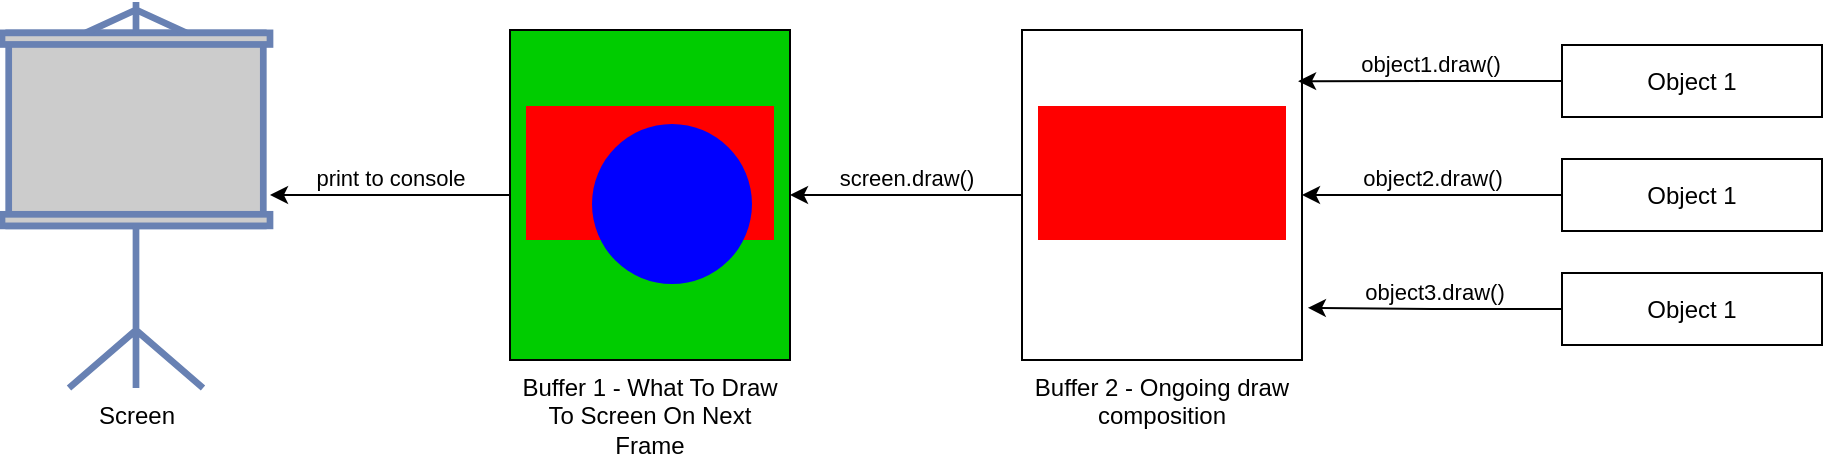 <mxfile version="13.0.3" type="device"><diagram id="psP0kRol6xtN7DjyxhLf" name="Page-1"><mxGraphModel dx="1402" dy="581" grid="0" gridSize="10" guides="1" tooltips="1" connect="1" arrows="1" fold="1" page="0" pageScale="1" pageWidth="827" pageHeight="1169" math="0" shadow="0"><root><mxCell id="0"/><mxCell id="1" parent="0"/><mxCell id="gSiwPY9VmQPqs5GgG4SY-4" value="Screen" style="fontColor=#000000;verticalAlign=top;verticalLabelPosition=bottom;labelPosition=center;align=center;html=1;outlineConnect=0;fillColor=#CCCCCC;strokeColor=#6881B3;gradientColor=none;gradientDirection=north;strokeWidth=2;shape=mxgraph.networks.video_projector_screen;" vertex="1" parent="1"><mxGeometry x="-222" y="101" width="134" height="193" as="geometry"/></mxCell><mxCell id="gSiwPY9VmQPqs5GgG4SY-7" value="print to console" style="edgeStyle=orthogonalEdgeStyle;rounded=0;orthogonalLoop=1;jettySize=auto;html=1;fontColor=#000000;labelPosition=center;verticalLabelPosition=top;align=center;verticalAlign=bottom;" edge="1" parent="1" source="gSiwPY9VmQPqs5GgG4SY-5" target="gSiwPY9VmQPqs5GgG4SY-4"><mxGeometry relative="1" as="geometry"/></mxCell><mxCell id="gSiwPY9VmQPqs5GgG4SY-5" value="Buffer 1 - What To Draw To Screen On Next Frame" style="rounded=0;whiteSpace=wrap;html=1;fontColor=#000000;verticalAlign=top;labelPosition=center;verticalLabelPosition=bottom;align=center;fillColor=#00CC00;" vertex="1" parent="1"><mxGeometry x="32" y="115" width="140" height="165" as="geometry"/></mxCell><mxCell id="gSiwPY9VmQPqs5GgG4SY-8" value="screen.draw()" style="edgeStyle=orthogonalEdgeStyle;rounded=0;orthogonalLoop=1;jettySize=auto;html=1;fontColor=#000000;labelPosition=center;verticalLabelPosition=top;align=center;verticalAlign=bottom;" edge="1" parent="1" source="gSiwPY9VmQPqs5GgG4SY-6" target="gSiwPY9VmQPqs5GgG4SY-5"><mxGeometry relative="1" as="geometry"/></mxCell><mxCell id="gSiwPY9VmQPqs5GgG4SY-6" value="Buffer 2 - Ongoing draw composition" style="rounded=0;whiteSpace=wrap;html=1;fontColor=#000000;verticalAlign=top;labelPosition=center;verticalLabelPosition=bottom;align=center;" vertex="1" parent="1"><mxGeometry x="288" y="115" width="140" height="165" as="geometry"/></mxCell><mxCell id="gSiwPY9VmQPqs5GgG4SY-13" value="object1.draw()" style="edgeStyle=orthogonalEdgeStyle;rounded=0;orthogonalLoop=1;jettySize=auto;html=1;entryX=0.986;entryY=0.155;entryDx=0;entryDy=0;entryPerimeter=0;fontColor=#000000;labelPosition=center;verticalLabelPosition=top;align=center;verticalAlign=bottom;" edge="1" parent="1" source="gSiwPY9VmQPqs5GgG4SY-10" target="gSiwPY9VmQPqs5GgG4SY-6"><mxGeometry relative="1" as="geometry"/></mxCell><mxCell id="gSiwPY9VmQPqs5GgG4SY-10" value="Object 1" style="rounded=0;whiteSpace=wrap;html=1;fontColor=#000000;" vertex="1" parent="1"><mxGeometry x="558" y="122.5" width="130" height="36" as="geometry"/></mxCell><mxCell id="gSiwPY9VmQPqs5GgG4SY-14" value="object2.draw()" style="edgeStyle=orthogonalEdgeStyle;rounded=0;orthogonalLoop=1;jettySize=auto;html=1;entryX=1;entryY=0.5;entryDx=0;entryDy=0;fontColor=#000000;labelPosition=center;verticalLabelPosition=top;align=center;verticalAlign=bottom;" edge="1" parent="1" source="gSiwPY9VmQPqs5GgG4SY-11" target="gSiwPY9VmQPqs5GgG4SY-6"><mxGeometry relative="1" as="geometry"/></mxCell><mxCell id="gSiwPY9VmQPqs5GgG4SY-11" value="Object 1" style="rounded=0;whiteSpace=wrap;html=1;fontColor=#000000;" vertex="1" parent="1"><mxGeometry x="558" y="179.5" width="130" height="36" as="geometry"/></mxCell><mxCell id="gSiwPY9VmQPqs5GgG4SY-15" value="object3.draw()" style="edgeStyle=orthogonalEdgeStyle;rounded=0;orthogonalLoop=1;jettySize=auto;html=1;entryX=1.021;entryY=0.842;entryDx=0;entryDy=0;entryPerimeter=0;fontColor=#000000;labelPosition=center;verticalLabelPosition=top;align=center;verticalAlign=bottom;" edge="1" parent="1" source="gSiwPY9VmQPqs5GgG4SY-12" target="gSiwPY9VmQPqs5GgG4SY-6"><mxGeometry relative="1" as="geometry"/></mxCell><mxCell id="gSiwPY9VmQPqs5GgG4SY-12" value="Object 1" style="rounded=0;whiteSpace=wrap;html=1;fontColor=#000000;" vertex="1" parent="1"><mxGeometry x="558" y="236.5" width="130" height="36" as="geometry"/></mxCell><mxCell id="gSiwPY9VmQPqs5GgG4SY-16" value="" style="rounded=0;whiteSpace=wrap;html=1;fontColor=#000000;strokeColor=none;fillColor=#FF0000;" vertex="1" parent="1"><mxGeometry x="40" y="153" width="124" height="67" as="geometry"/></mxCell><mxCell id="gSiwPY9VmQPqs5GgG4SY-17" value="" style="ellipse;whiteSpace=wrap;html=1;aspect=fixed;fillColor=#0000FF;fontColor=#000000;strokeColor=none;" vertex="1" parent="1"><mxGeometry x="73" y="162" width="80" height="80" as="geometry"/></mxCell><mxCell id="gSiwPY9VmQPqs5GgG4SY-18" value="" style="rounded=0;whiteSpace=wrap;html=1;fontColor=#000000;strokeColor=none;fillColor=#FF0000;" vertex="1" parent="1"><mxGeometry x="296" y="153" width="124" height="67" as="geometry"/></mxCell></root></mxGraphModel></diagram></mxfile>